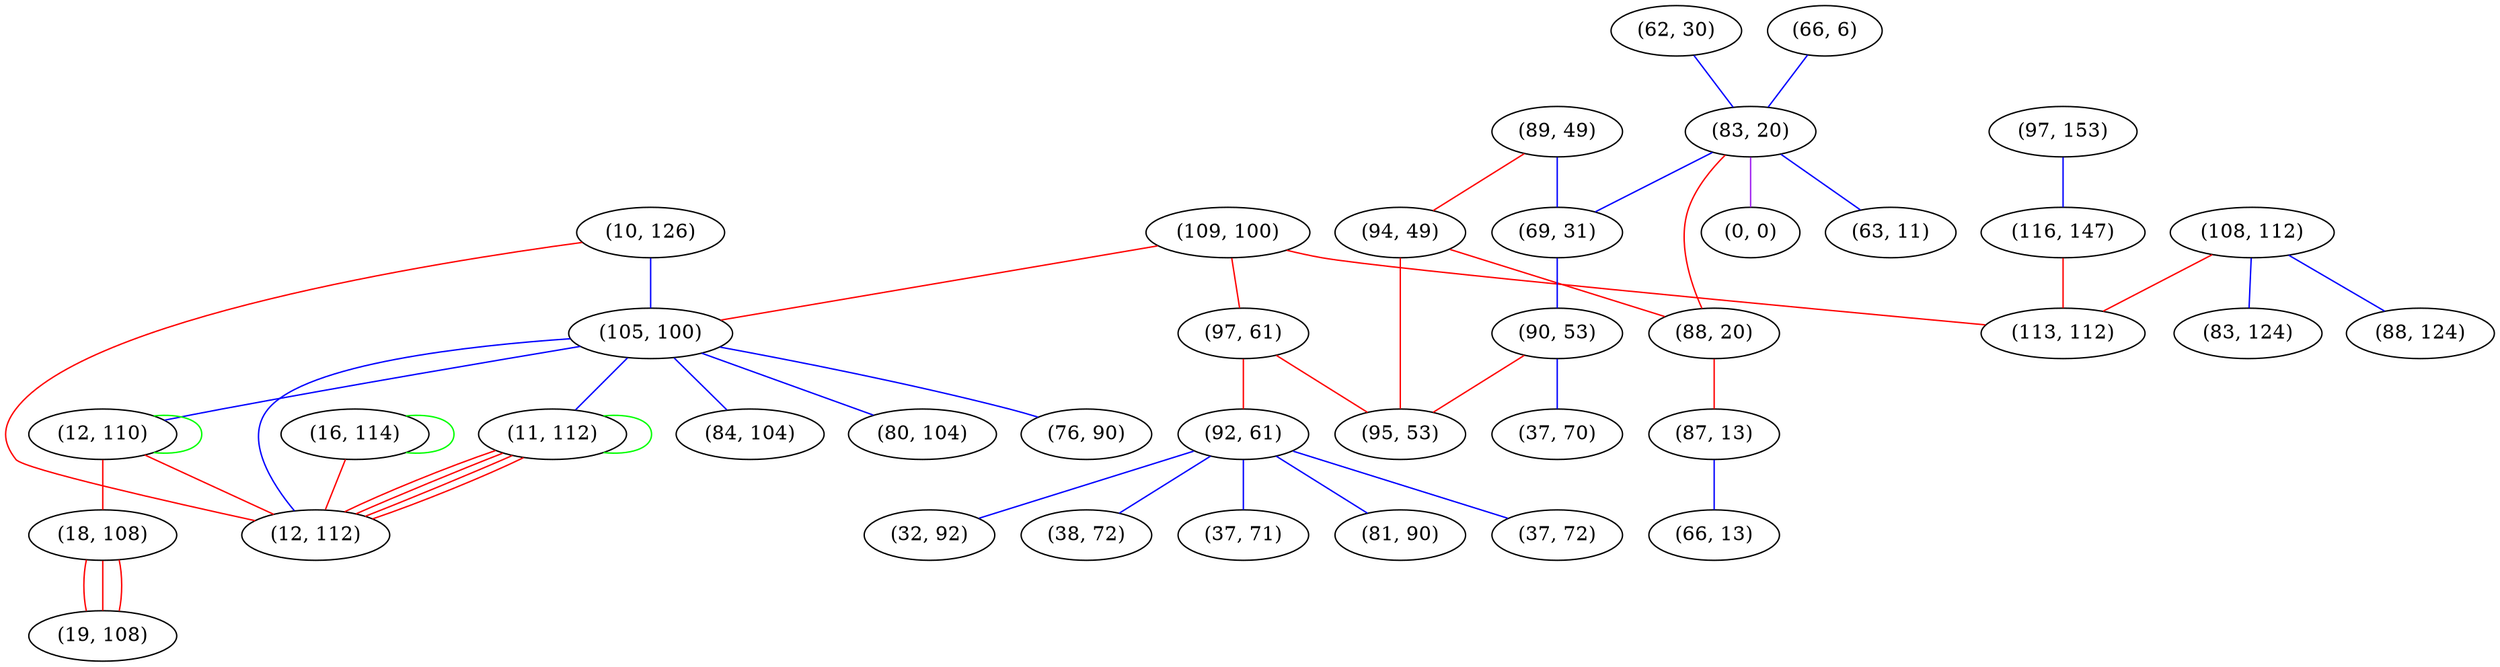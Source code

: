 graph "" {
"(10, 126)";
"(89, 49)";
"(109, 100)";
"(62, 30)";
"(94, 49)";
"(66, 6)";
"(105, 100)";
"(108, 112)";
"(97, 61)";
"(83, 20)";
"(88, 20)";
"(12, 110)";
"(88, 124)";
"(92, 61)";
"(97, 153)";
"(69, 31)";
"(116, 147)";
"(84, 104)";
"(38, 72)";
"(87, 13)";
"(0, 0)";
"(18, 108)";
"(37, 71)";
"(19, 108)";
"(113, 112)";
"(16, 114)";
"(11, 112)";
"(63, 11)";
"(90, 53)";
"(83, 124)";
"(80, 104)";
"(37, 70)";
"(76, 90)";
"(66, 13)";
"(12, 112)";
"(81, 90)";
"(95, 53)";
"(37, 72)";
"(32, 92)";
"(10, 126)" -- "(105, 100)"  [color=blue, key=0, weight=3];
"(10, 126)" -- "(12, 112)"  [color=red, key=0, weight=1];
"(89, 49)" -- "(94, 49)"  [color=red, key=0, weight=1];
"(89, 49)" -- "(69, 31)"  [color=blue, key=0, weight=3];
"(109, 100)" -- "(97, 61)"  [color=red, key=0, weight=1];
"(109, 100)" -- "(113, 112)"  [color=red, key=0, weight=1];
"(109, 100)" -- "(105, 100)"  [color=red, key=0, weight=1];
"(62, 30)" -- "(83, 20)"  [color=blue, key=0, weight=3];
"(94, 49)" -- "(95, 53)"  [color=red, key=0, weight=1];
"(94, 49)" -- "(88, 20)"  [color=red, key=0, weight=1];
"(66, 6)" -- "(83, 20)"  [color=blue, key=0, weight=3];
"(105, 100)" -- "(11, 112)"  [color=blue, key=0, weight=3];
"(105, 100)" -- "(12, 110)"  [color=blue, key=0, weight=3];
"(105, 100)" -- "(76, 90)"  [color=blue, key=0, weight=3];
"(105, 100)" -- "(80, 104)"  [color=blue, key=0, weight=3];
"(105, 100)" -- "(84, 104)"  [color=blue, key=0, weight=3];
"(105, 100)" -- "(12, 112)"  [color=blue, key=0, weight=3];
"(108, 112)" -- "(113, 112)"  [color=red, key=0, weight=1];
"(108, 112)" -- "(83, 124)"  [color=blue, key=0, weight=3];
"(108, 112)" -- "(88, 124)"  [color=blue, key=0, weight=3];
"(97, 61)" -- "(92, 61)"  [color=red, key=0, weight=1];
"(97, 61)" -- "(95, 53)"  [color=red, key=0, weight=1];
"(83, 20)" -- "(63, 11)"  [color=blue, key=0, weight=3];
"(83, 20)" -- "(69, 31)"  [color=blue, key=0, weight=3];
"(83, 20)" -- "(0, 0)"  [color=purple, key=0, weight=4];
"(83, 20)" -- "(88, 20)"  [color=red, key=0, weight=1];
"(88, 20)" -- "(87, 13)"  [color=red, key=0, weight=1];
"(12, 110)" -- "(18, 108)"  [color=red, key=0, weight=1];
"(12, 110)" -- "(12, 110)"  [color=green, key=0, weight=2];
"(12, 110)" -- "(12, 112)"  [color=red, key=0, weight=1];
"(92, 61)" -- "(38, 72)"  [color=blue, key=0, weight=3];
"(92, 61)" -- "(37, 71)"  [color=blue, key=0, weight=3];
"(92, 61)" -- "(81, 90)"  [color=blue, key=0, weight=3];
"(92, 61)" -- "(37, 72)"  [color=blue, key=0, weight=3];
"(92, 61)" -- "(32, 92)"  [color=blue, key=0, weight=3];
"(97, 153)" -- "(116, 147)"  [color=blue, key=0, weight=3];
"(69, 31)" -- "(90, 53)"  [color=blue, key=0, weight=3];
"(116, 147)" -- "(113, 112)"  [color=red, key=0, weight=1];
"(87, 13)" -- "(66, 13)"  [color=blue, key=0, weight=3];
"(18, 108)" -- "(19, 108)"  [color=red, key=0, weight=1];
"(18, 108)" -- "(19, 108)"  [color=red, key=1, weight=1];
"(18, 108)" -- "(19, 108)"  [color=red, key=2, weight=1];
"(16, 114)" -- "(16, 114)"  [color=green, key=0, weight=2];
"(16, 114)" -- "(12, 112)"  [color=red, key=0, weight=1];
"(11, 112)" -- "(11, 112)"  [color=green, key=0, weight=2];
"(11, 112)" -- "(12, 112)"  [color=red, key=0, weight=1];
"(11, 112)" -- "(12, 112)"  [color=red, key=1, weight=1];
"(11, 112)" -- "(12, 112)"  [color=red, key=2, weight=1];
"(11, 112)" -- "(12, 112)"  [color=red, key=3, weight=1];
"(90, 53)" -- "(37, 70)"  [color=blue, key=0, weight=3];
"(90, 53)" -- "(95, 53)"  [color=red, key=0, weight=1];
}
